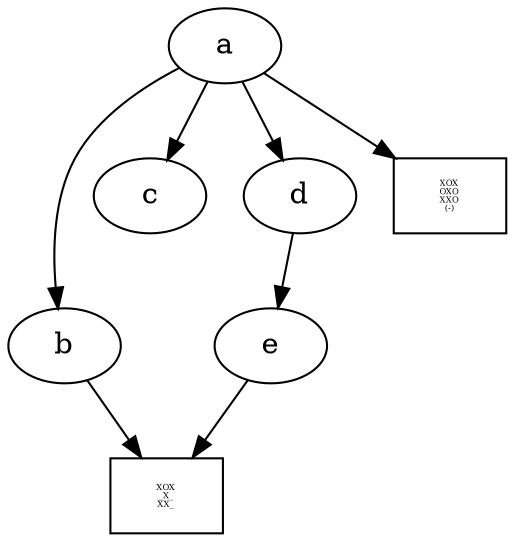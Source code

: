 digraph G
{
   fontsize=5;
   a -> b;
   a -> c;
   a -> d;
   d -> e;
   e -> XOX_X_XX_
   b -> XOX_X_XX_;
   a -> XOXOXOXXO;
   
   XOXOXOXXO [shape=box, fontsize=4, label="XOX\nOXO\nXXO\n(-)"];
   XOX_X_XX_ [shape=box, fontsize=4, label="XOX\n_X_\nXX_"];
}
